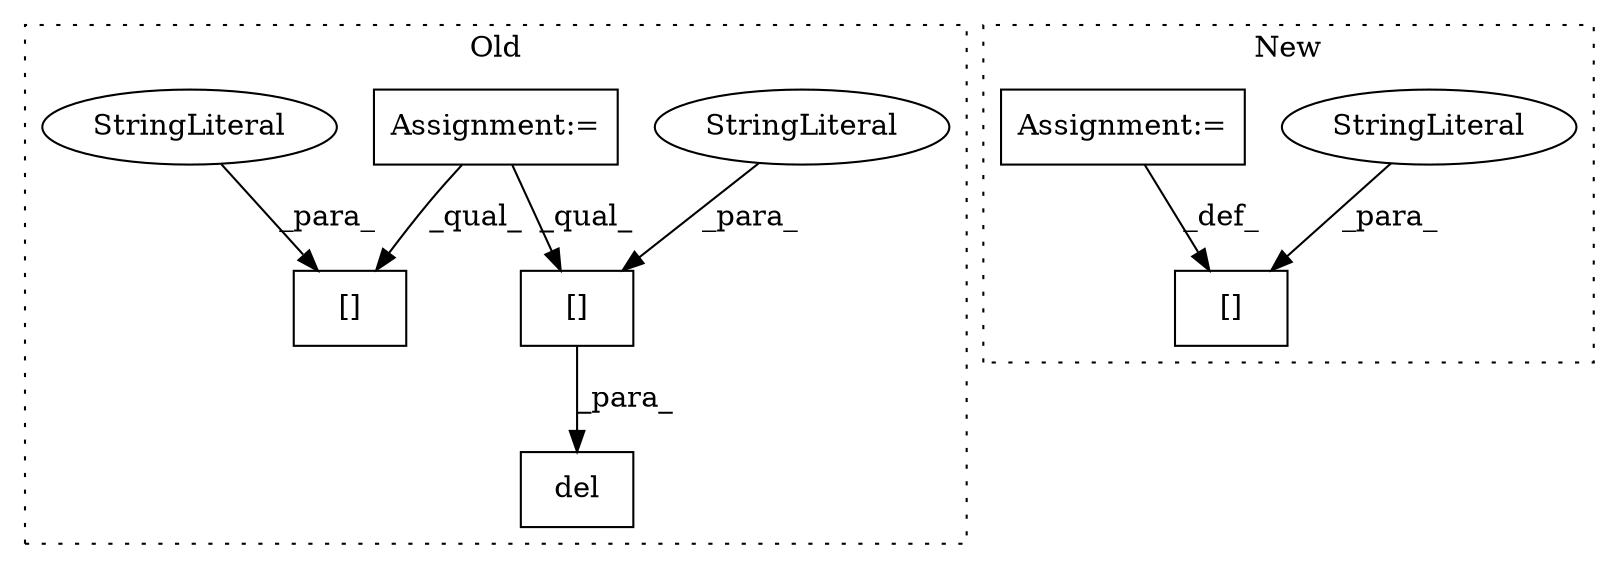 digraph G {
subgraph cluster0 {
1 [label="del" a="32" s="343,362" l="4,1" shape="box"];
4 [label="[]" a="2" s="347,361" l="7,1" shape="box"];
5 [label="StringLiteral" a="45" s="354" l="7" shape="ellipse"];
7 [label="Assignment:=" a="7" s="328" l="1" shape="box"];
8 [label="[]" a="2" s="446,455" l="6,1" shape="box"];
9 [label="StringLiteral" a="45" s="452" l="3" shape="ellipse"];
label = "Old";
style="dotted";
}
subgraph cluster1 {
2 [label="[]" a="2" s="448,469" l="6,1" shape="box"];
3 [label="StringLiteral" a="45" s="454" l="15" shape="ellipse"];
6 [label="Assignment:=" a="7" s="470" l="1" shape="box"];
label = "New";
style="dotted";
}
3 -> 2 [label="_para_"];
4 -> 1 [label="_para_"];
5 -> 4 [label="_para_"];
6 -> 2 [label="_def_"];
7 -> 8 [label="_qual_"];
7 -> 4 [label="_qual_"];
9 -> 8 [label="_para_"];
}